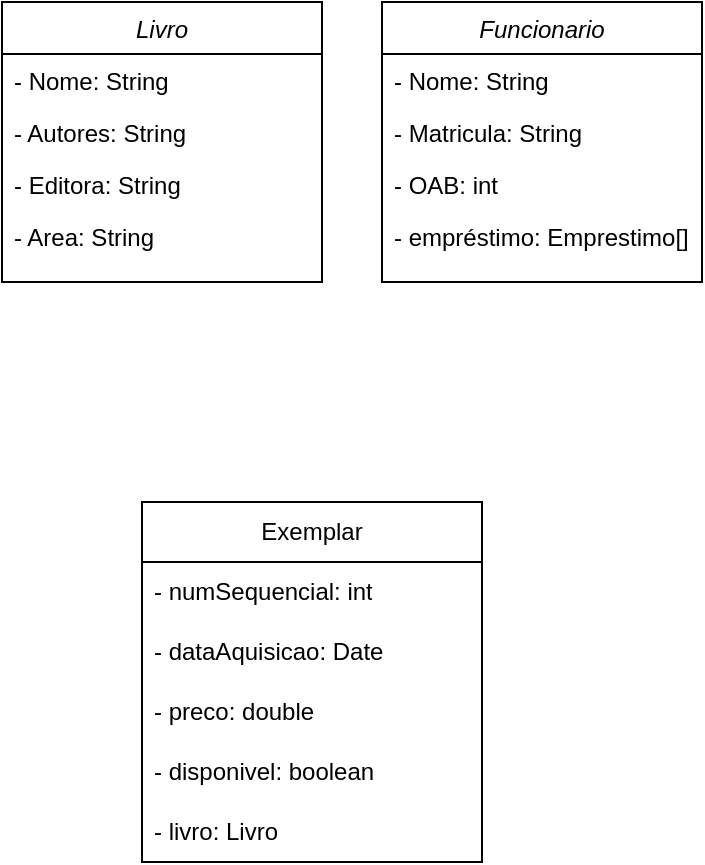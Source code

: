<mxfile version="24.3.1" type="github">
  <diagram id="C5RBs43oDa-KdzZeNtuy" name="Page-1">
    <mxGraphModel dx="819" dy="442" grid="1" gridSize="10" guides="1" tooltips="1" connect="1" arrows="1" fold="1" page="1" pageScale="1" pageWidth="827" pageHeight="1169" math="0" shadow="0">
      <root>
        <mxCell id="WIyWlLk6GJQsqaUBKTNV-0" />
        <mxCell id="WIyWlLk6GJQsqaUBKTNV-1" parent="WIyWlLk6GJQsqaUBKTNV-0" />
        <mxCell id="zkfFHV4jXpPFQw0GAbJ--0" value="Livro" style="swimlane;fontStyle=2;align=center;verticalAlign=top;childLayout=stackLayout;horizontal=1;startSize=26;horizontalStack=0;resizeParent=1;resizeLast=0;collapsible=1;marginBottom=0;rounded=0;shadow=0;strokeWidth=1;" parent="WIyWlLk6GJQsqaUBKTNV-1" vertex="1">
          <mxGeometry x="220" y="90" width="160" height="140" as="geometry">
            <mxRectangle x="230" y="140" width="160" height="26" as="alternateBounds" />
          </mxGeometry>
        </mxCell>
        <mxCell id="zkfFHV4jXpPFQw0GAbJ--1" value="- Nome: String" style="text;align=left;verticalAlign=top;spacingLeft=4;spacingRight=4;overflow=hidden;rotatable=0;points=[[0,0.5],[1,0.5]];portConstraint=eastwest;" parent="zkfFHV4jXpPFQw0GAbJ--0" vertex="1">
          <mxGeometry y="26" width="160" height="26" as="geometry" />
        </mxCell>
        <mxCell id="zkfFHV4jXpPFQw0GAbJ--2" value="- Autores: String" style="text;align=left;verticalAlign=top;spacingLeft=4;spacingRight=4;overflow=hidden;rotatable=0;points=[[0,0.5],[1,0.5]];portConstraint=eastwest;rounded=0;shadow=0;html=0;" parent="zkfFHV4jXpPFQw0GAbJ--0" vertex="1">
          <mxGeometry y="52" width="160" height="26" as="geometry" />
        </mxCell>
        <mxCell id="zkfFHV4jXpPFQw0GAbJ--3" value="- Editora: String" style="text;align=left;verticalAlign=top;spacingLeft=4;spacingRight=4;overflow=hidden;rotatable=0;points=[[0,0.5],[1,0.5]];portConstraint=eastwest;rounded=0;shadow=0;html=0;" parent="zkfFHV4jXpPFQw0GAbJ--0" vertex="1">
          <mxGeometry y="78" width="160" height="26" as="geometry" />
        </mxCell>
        <mxCell id="jpap5eyEK3ceKEeE4r8z-0" value="- Area: String" style="text;align=left;verticalAlign=top;spacingLeft=4;spacingRight=4;overflow=hidden;rotatable=0;points=[[0,0.5],[1,0.5]];portConstraint=eastwest;rounded=0;shadow=0;html=0;" vertex="1" parent="zkfFHV4jXpPFQw0GAbJ--0">
          <mxGeometry y="104" width="160" height="26" as="geometry" />
        </mxCell>
        <mxCell id="jpap5eyEK3ceKEeE4r8z-9" value="Funcionario" style="swimlane;fontStyle=2;align=center;verticalAlign=top;childLayout=stackLayout;horizontal=1;startSize=26;horizontalStack=0;resizeParent=1;resizeLast=0;collapsible=1;marginBottom=0;rounded=0;shadow=0;strokeWidth=1;" vertex="1" parent="WIyWlLk6GJQsqaUBKTNV-1">
          <mxGeometry x="410" y="90" width="160" height="140" as="geometry">
            <mxRectangle x="230" y="140" width="160" height="26" as="alternateBounds" />
          </mxGeometry>
        </mxCell>
        <mxCell id="jpap5eyEK3ceKEeE4r8z-10" value="- Nome: String" style="text;align=left;verticalAlign=top;spacingLeft=4;spacingRight=4;overflow=hidden;rotatable=0;points=[[0,0.5],[1,0.5]];portConstraint=eastwest;" vertex="1" parent="jpap5eyEK3ceKEeE4r8z-9">
          <mxGeometry y="26" width="160" height="26" as="geometry" />
        </mxCell>
        <mxCell id="jpap5eyEK3ceKEeE4r8z-11" value="- Matricula: String" style="text;align=left;verticalAlign=top;spacingLeft=4;spacingRight=4;overflow=hidden;rotatable=0;points=[[0,0.5],[1,0.5]];portConstraint=eastwest;rounded=0;shadow=0;html=0;" vertex="1" parent="jpap5eyEK3ceKEeE4r8z-9">
          <mxGeometry y="52" width="160" height="26" as="geometry" />
        </mxCell>
        <mxCell id="jpap5eyEK3ceKEeE4r8z-12" value="- OAB: int" style="text;align=left;verticalAlign=top;spacingLeft=4;spacingRight=4;overflow=hidden;rotatable=0;points=[[0,0.5],[1,0.5]];portConstraint=eastwest;rounded=0;shadow=0;html=0;" vertex="1" parent="jpap5eyEK3ceKEeE4r8z-9">
          <mxGeometry y="78" width="160" height="26" as="geometry" />
        </mxCell>
        <mxCell id="jpap5eyEK3ceKEeE4r8z-13" value="- empréstimo: Emprestimo[]" style="text;align=left;verticalAlign=top;spacingLeft=4;spacingRight=4;overflow=hidden;rotatable=0;points=[[0,0.5],[1,0.5]];portConstraint=eastwest;rounded=0;shadow=0;html=0;" vertex="1" parent="jpap5eyEK3ceKEeE4r8z-9">
          <mxGeometry y="104" width="160" height="26" as="geometry" />
        </mxCell>
        <mxCell id="jpap5eyEK3ceKEeE4r8z-14" value="Exemplar" style="swimlane;fontStyle=0;childLayout=stackLayout;horizontal=1;startSize=30;horizontalStack=0;resizeParent=1;resizeParentMax=0;resizeLast=0;collapsible=1;marginBottom=0;whiteSpace=wrap;html=1;" vertex="1" parent="WIyWlLk6GJQsqaUBKTNV-1">
          <mxGeometry x="290" y="340" width="170" height="180" as="geometry">
            <mxRectangle x="290" y="340" width="60" height="30" as="alternateBounds" />
          </mxGeometry>
        </mxCell>
        <mxCell id="jpap5eyEK3ceKEeE4r8z-15" value="- numSequencial: int" style="text;strokeColor=none;fillColor=none;align=left;verticalAlign=middle;spacingLeft=4;spacingRight=4;overflow=hidden;points=[[0,0.5],[1,0.5]];portConstraint=eastwest;rotatable=0;whiteSpace=wrap;html=1;" vertex="1" parent="jpap5eyEK3ceKEeE4r8z-14">
          <mxGeometry y="30" width="170" height="30" as="geometry" />
        </mxCell>
        <mxCell id="jpap5eyEK3ceKEeE4r8z-17" value="- dataAquisicao: Date" style="text;strokeColor=none;fillColor=none;align=left;verticalAlign=middle;spacingLeft=4;spacingRight=4;overflow=hidden;points=[[0,0.5],[1,0.5]];portConstraint=eastwest;rotatable=0;whiteSpace=wrap;html=1;" vertex="1" parent="jpap5eyEK3ceKEeE4r8z-14">
          <mxGeometry y="60" width="170" height="30" as="geometry" />
        </mxCell>
        <mxCell id="jpap5eyEK3ceKEeE4r8z-19" value="- preco: double" style="text;strokeColor=none;fillColor=none;align=left;verticalAlign=middle;spacingLeft=4;spacingRight=4;overflow=hidden;points=[[0,0.5],[1,0.5]];portConstraint=eastwest;rotatable=0;whiteSpace=wrap;html=1;" vertex="1" parent="jpap5eyEK3ceKEeE4r8z-14">
          <mxGeometry y="90" width="170" height="30" as="geometry" />
        </mxCell>
        <mxCell id="jpap5eyEK3ceKEeE4r8z-18" value="- disponivel: boolean" style="text;strokeColor=none;fillColor=none;align=left;verticalAlign=middle;spacingLeft=4;spacingRight=4;overflow=hidden;points=[[0,0.5],[1,0.5]];portConstraint=eastwest;rotatable=0;whiteSpace=wrap;html=1;" vertex="1" parent="jpap5eyEK3ceKEeE4r8z-14">
          <mxGeometry y="120" width="170" height="30" as="geometry" />
        </mxCell>
        <mxCell id="jpap5eyEK3ceKEeE4r8z-20" value="- livro: Livro" style="text;strokeColor=none;fillColor=none;align=left;verticalAlign=middle;spacingLeft=4;spacingRight=4;overflow=hidden;points=[[0,0.5],[1,0.5]];portConstraint=eastwest;rotatable=0;whiteSpace=wrap;html=1;" vertex="1" parent="jpap5eyEK3ceKEeE4r8z-14">
          <mxGeometry y="150" width="170" height="30" as="geometry" />
        </mxCell>
      </root>
    </mxGraphModel>
  </diagram>
</mxfile>
